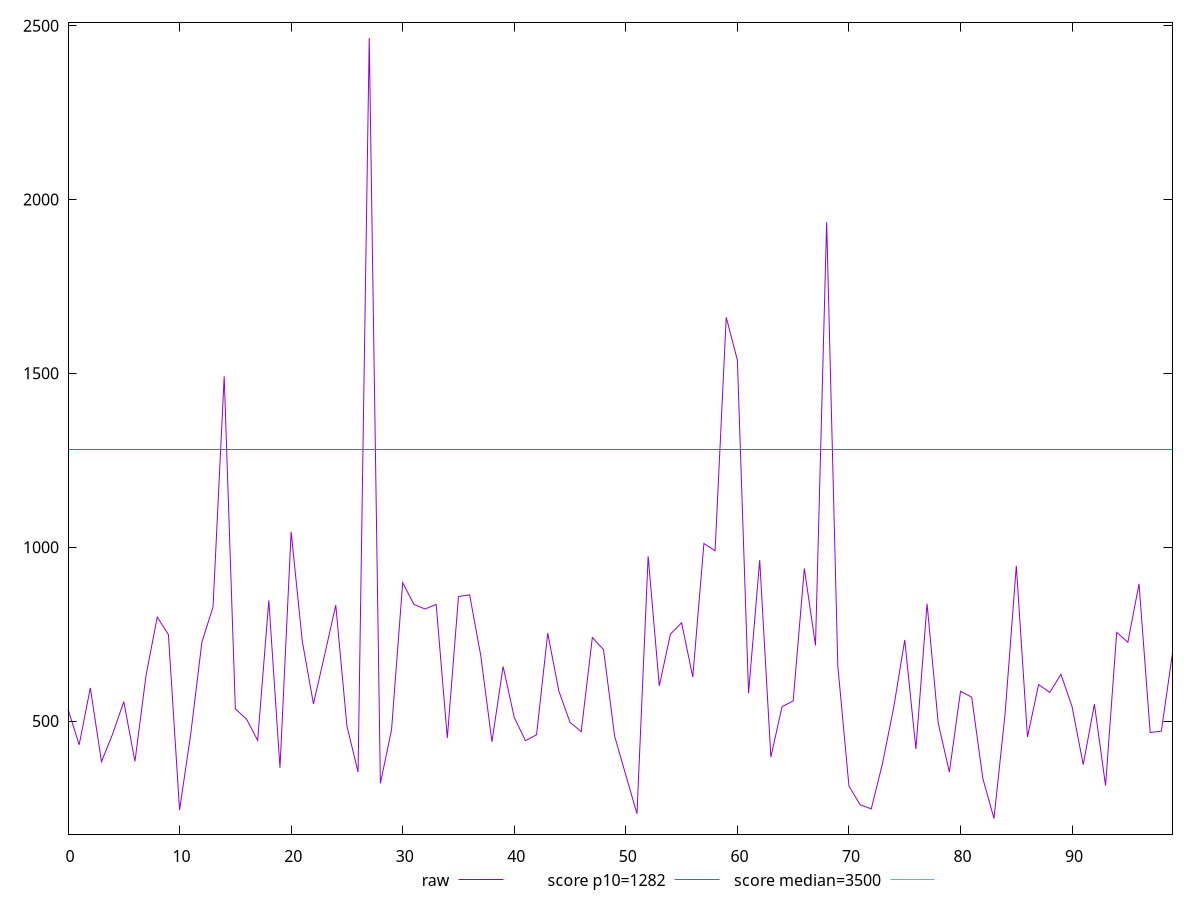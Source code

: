 reset

$raw <<EOF
0 534.1080000000001
1 431.784
2 595.456
3 383.34799999999996
4 462.70399999999995
5 555.924
6 384.15200000000004
7 632.604
8 798.936
9 748.74
10 244.30399999999997
11 462.628
12 726.732
13 828.6
14 1491.404
15 535.048
16 505.8319999999999
17 444.3120000000001
18 846.9960000000001
19 365.52
20 1044.4160000000002
21 729.7160000000001
22 549.4879999999998
23 690.1360000000001
24 833.428
25 485.91200000000003
26 353.568
27 2464.728
28 320.77200000000005
29 474.96
30 898.1039999999998
31 835.6800000000001
32 822.412
33 835.4279999999999
34 451.5599999999999
35 858.22
36 863.1040000000003
37 688.068
38 440.428
39 656.9000000000001
40 510.3600000000001
41 443.64
42 460.812
43 752.8680000000002
44 585.832
45 496.4
46 469.69599999999997
47 740.2719999999999
48 705.3720000000001
49 456.00000000000006
50 344.54
51 233.59199999999998
52 973.8320000000001
53 601.1999999999998
54 750.2120000000001
55 782.7159999999999
56 626.664
57 1010.644
58 989.8520000000002
59 1661.1639999999998
60 1537.932
61 580.528
62 962.888
63 396.656
64 541.2920000000001
65 557.884
66 939.008
67 717.548
68 1935.0960000000005
69 658.9920000000001
70 313.0319999999999
71 259.34000000000003
72 247.50799999999995
73 377.17599999999993
74 537.1999999999999
75 733.2840000000001
76 419.8639999999999
77 837.4759999999999
78 494.324
79 353.15999999999997
80 585.512
81 568.864
82 334.976
83 219.772
84 523.028
85 946.3600000000001
86 454.328
87 604.9760000000001
88 582.48
89 634.4960000000001
90 541.32
91 374.696
92 548.7600000000001
93 314.58000000000004
94 755.172
95 726.6880000000001
96 894.7680000000003
97 467.15600000000006
98 471.048
99 695.4080000000002
EOF

set key outside below
set xrange [0:99]
set yrange [174.87287999999998:2509.62712]
set trange [174.87287999999998:2509.62712]
set terminal svg size 640, 500 enhanced background rgb 'white'
set output "report_00014_2021-02-09T15:56:05.503Z/bootup-time/samples/pages+cached+noadtech+nomedia/raw/values.svg"

plot $raw title "raw" with line, \
     1282 title "score p10=1282", \
     3500 title "score median=3500"

reset
